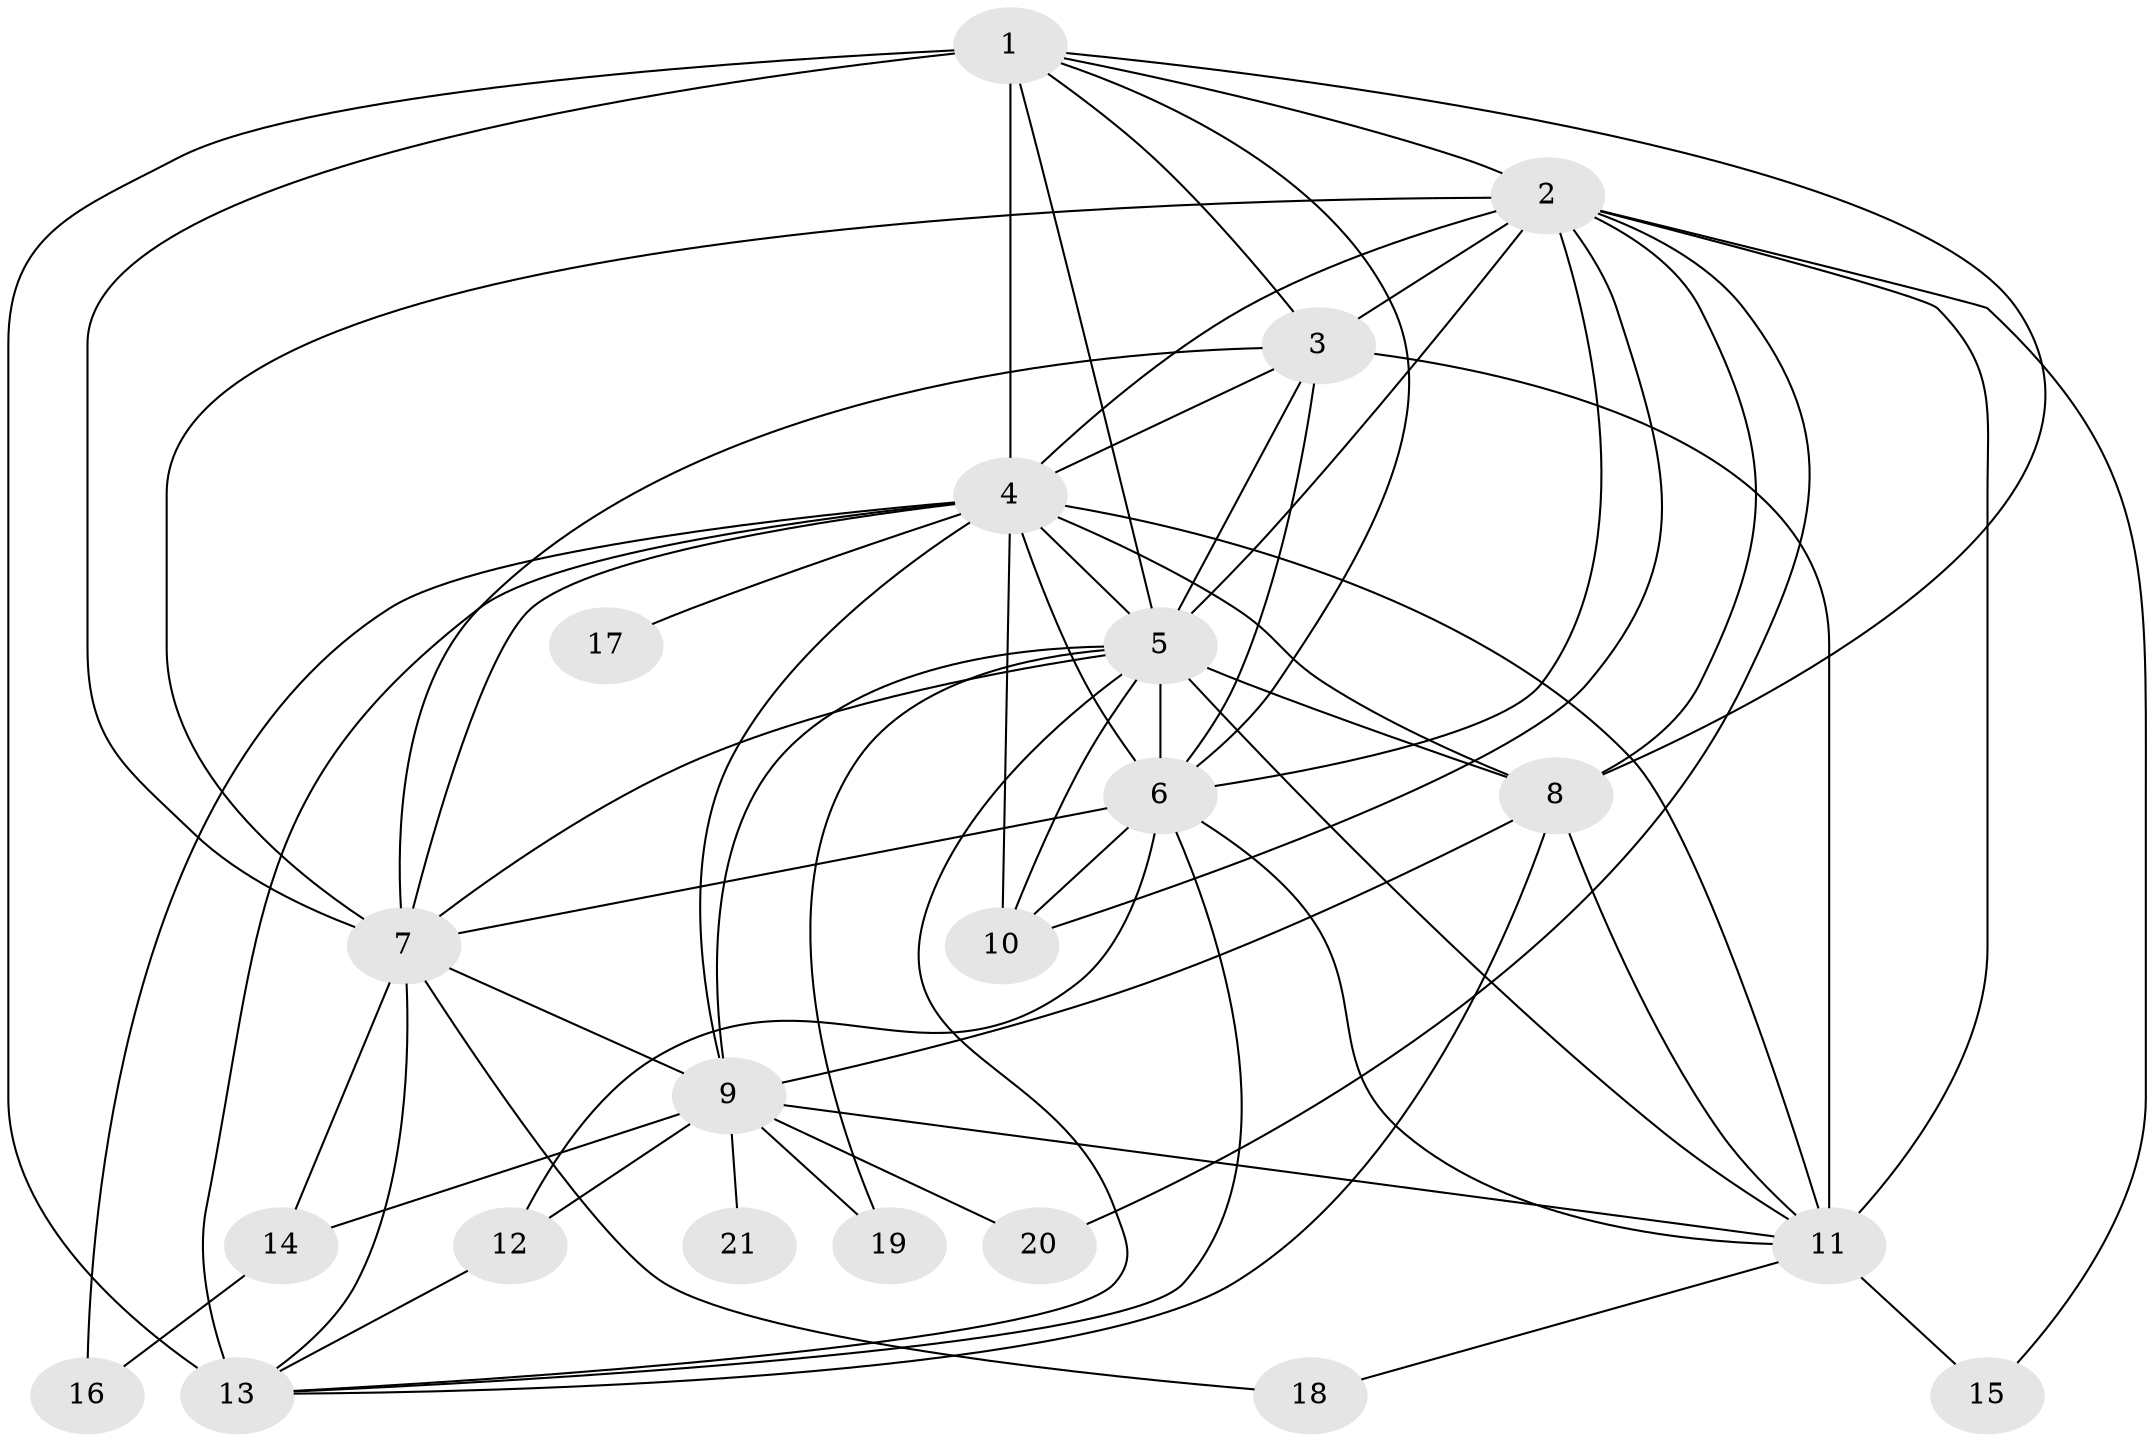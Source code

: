 // original degree distribution, {17: 0.029411764705882353, 19: 0.029411764705882353, 20: 0.014705882352941176, 16: 0.029411764705882353, 15: 0.029411764705882353, 29: 0.014705882352941176, 5: 0.014705882352941176, 7: 0.014705882352941176, 3: 0.10294117647058823, 2: 0.6764705882352942, 4: 0.029411764705882353, 6: 0.014705882352941176}
// Generated by graph-tools (version 1.1) at 2025/49/03/04/25 22:49:58]
// undirected, 21 vertices, 63 edges
graph export_dot {
  node [color=gray90,style=filled];
  1;
  2;
  3;
  4;
  5;
  6;
  7;
  8;
  9;
  10;
  11;
  12;
  13;
  14;
  15;
  16;
  17;
  18;
  19;
  20;
  21;
  1 -- 2 [weight=3.0];
  1 -- 3 [weight=1.0];
  1 -- 4 [weight=2.0];
  1 -- 5 [weight=2.0];
  1 -- 6 [weight=1.0];
  1 -- 7 [weight=1.0];
  1 -- 8 [weight=1.0];
  1 -- 13 [weight=6.0];
  2 -- 3 [weight=2.0];
  2 -- 4 [weight=4.0];
  2 -- 5 [weight=4.0];
  2 -- 6 [weight=2.0];
  2 -- 7 [weight=3.0];
  2 -- 8 [weight=8.0];
  2 -- 10 [weight=1.0];
  2 -- 11 [weight=1.0];
  2 -- 15 [weight=1.0];
  2 -- 20 [weight=1.0];
  3 -- 4 [weight=2.0];
  3 -- 5 [weight=2.0];
  3 -- 6 [weight=1.0];
  3 -- 7 [weight=2.0];
  3 -- 11 [weight=9.0];
  4 -- 5 [weight=4.0];
  4 -- 6 [weight=2.0];
  4 -- 7 [weight=2.0];
  4 -- 8 [weight=1.0];
  4 -- 9 [weight=2.0];
  4 -- 10 [weight=8.0];
  4 -- 11 [weight=2.0];
  4 -- 13 [weight=1.0];
  4 -- 16 [weight=1.0];
  4 -- 17 [weight=1.0];
  5 -- 6 [weight=3.0];
  5 -- 7 [weight=2.0];
  5 -- 8 [weight=2.0];
  5 -- 9 [weight=12.0];
  5 -- 10 [weight=4.0];
  5 -- 11 [weight=1.0];
  5 -- 13 [weight=2.0];
  5 -- 19 [weight=2.0];
  6 -- 7 [weight=1.0];
  6 -- 10 [weight=1.0];
  6 -- 11 [weight=1.0];
  6 -- 12 [weight=3.0];
  6 -- 13 [weight=1.0];
  7 -- 9 [weight=1.0];
  7 -- 13 [weight=1.0];
  7 -- 14 [weight=1.0];
  7 -- 18 [weight=1.0];
  8 -- 9 [weight=1.0];
  8 -- 11 [weight=1.0];
  8 -- 13 [weight=1.0];
  9 -- 11 [weight=3.0];
  9 -- 12 [weight=2.0];
  9 -- 14 [weight=1.0];
  9 -- 19 [weight=2.0];
  9 -- 20 [weight=1.0];
  9 -- 21 [weight=2.0];
  11 -- 15 [weight=1.0];
  11 -- 18 [weight=1.0];
  12 -- 13 [weight=1.0];
  14 -- 16 [weight=1.0];
}
